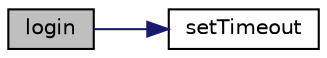 digraph "login"
{
 // LATEX_PDF_SIZE
  edge [fontname="Helvetica",fontsize="10",labelfontname="Helvetica",labelfontsize="10"];
  node [fontname="Helvetica",fontsize="10",shape=record];
  rankdir="LR";
  Node1 [label="login",height=0.2,width=0.4,color="black", fillcolor="grey75", style="filled", fontcolor="black",tooltip=": check whether the user is valid to sign-in"];
  Node1 -> Node2 [color="midnightblue",fontsize="10",style="solid"];
  Node2 [label="setTimeout",height=0.2,width=0.4,color="black", fillcolor="white", style="filled",URL="$reservation__doxygen_8c.html#ab7b5e595f925645f61dde5998c2920f8",tooltip="Part of call the user information."];
}

